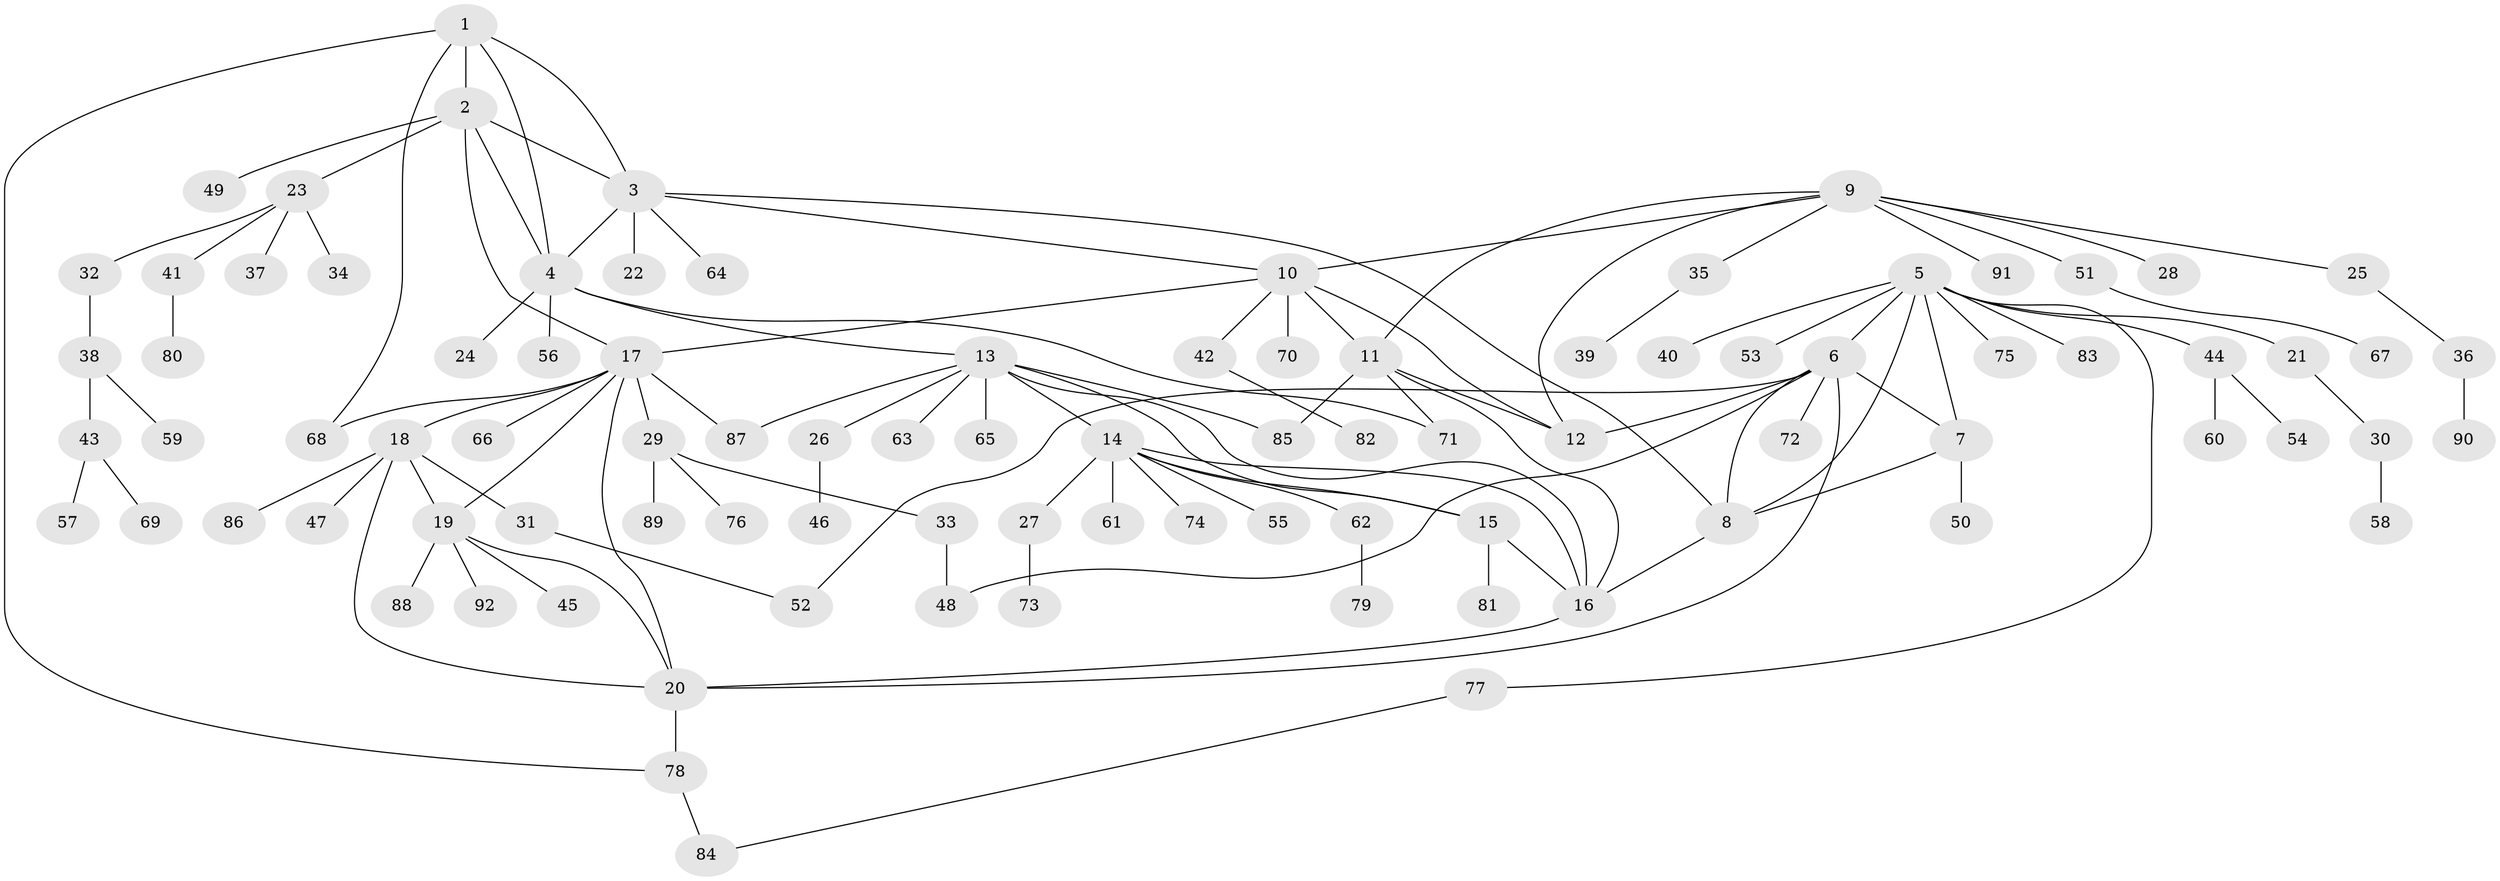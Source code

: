// coarse degree distribution, {6: 0.05357142857142857, 9: 0.03571428571428571, 2: 0.21428571428571427, 4: 0.017857142857142856, 1: 0.42857142857142855, 5: 0.10714285714285714, 3: 0.05357142857142857, 8: 0.03571428571428571, 7: 0.05357142857142857}
// Generated by graph-tools (version 1.1) at 2025/37/03/04/25 23:37:37]
// undirected, 92 vertices, 120 edges
graph export_dot {
  node [color=gray90,style=filled];
  1;
  2;
  3;
  4;
  5;
  6;
  7;
  8;
  9;
  10;
  11;
  12;
  13;
  14;
  15;
  16;
  17;
  18;
  19;
  20;
  21;
  22;
  23;
  24;
  25;
  26;
  27;
  28;
  29;
  30;
  31;
  32;
  33;
  34;
  35;
  36;
  37;
  38;
  39;
  40;
  41;
  42;
  43;
  44;
  45;
  46;
  47;
  48;
  49;
  50;
  51;
  52;
  53;
  54;
  55;
  56;
  57;
  58;
  59;
  60;
  61;
  62;
  63;
  64;
  65;
  66;
  67;
  68;
  69;
  70;
  71;
  72;
  73;
  74;
  75;
  76;
  77;
  78;
  79;
  80;
  81;
  82;
  83;
  84;
  85;
  86;
  87;
  88;
  89;
  90;
  91;
  92;
  1 -- 2;
  1 -- 3;
  1 -- 4;
  1 -- 68;
  1 -- 78;
  2 -- 3;
  2 -- 4;
  2 -- 17;
  2 -- 23;
  2 -- 49;
  3 -- 4;
  3 -- 8;
  3 -- 10;
  3 -- 22;
  3 -- 64;
  4 -- 13;
  4 -- 24;
  4 -- 56;
  4 -- 71;
  5 -- 6;
  5 -- 7;
  5 -- 8;
  5 -- 21;
  5 -- 40;
  5 -- 44;
  5 -- 53;
  5 -- 75;
  5 -- 77;
  5 -- 83;
  6 -- 7;
  6 -- 8;
  6 -- 12;
  6 -- 20;
  6 -- 48;
  6 -- 52;
  6 -- 72;
  7 -- 8;
  7 -- 50;
  8 -- 16;
  9 -- 10;
  9 -- 11;
  9 -- 12;
  9 -- 25;
  9 -- 28;
  9 -- 35;
  9 -- 51;
  9 -- 91;
  10 -- 11;
  10 -- 12;
  10 -- 17;
  10 -- 42;
  10 -- 70;
  11 -- 12;
  11 -- 16;
  11 -- 71;
  11 -- 85;
  13 -- 14;
  13 -- 15;
  13 -- 16;
  13 -- 26;
  13 -- 63;
  13 -- 65;
  13 -- 85;
  13 -- 87;
  14 -- 15;
  14 -- 16;
  14 -- 27;
  14 -- 55;
  14 -- 61;
  14 -- 62;
  14 -- 74;
  15 -- 16;
  15 -- 81;
  16 -- 20;
  17 -- 18;
  17 -- 19;
  17 -- 20;
  17 -- 29;
  17 -- 66;
  17 -- 68;
  17 -- 87;
  18 -- 19;
  18 -- 20;
  18 -- 31;
  18 -- 47;
  18 -- 86;
  19 -- 20;
  19 -- 45;
  19 -- 88;
  19 -- 92;
  20 -- 78;
  21 -- 30;
  23 -- 32;
  23 -- 34;
  23 -- 37;
  23 -- 41;
  25 -- 36;
  26 -- 46;
  27 -- 73;
  29 -- 33;
  29 -- 76;
  29 -- 89;
  30 -- 58;
  31 -- 52;
  32 -- 38;
  33 -- 48;
  35 -- 39;
  36 -- 90;
  38 -- 43;
  38 -- 59;
  41 -- 80;
  42 -- 82;
  43 -- 57;
  43 -- 69;
  44 -- 54;
  44 -- 60;
  51 -- 67;
  62 -- 79;
  77 -- 84;
  78 -- 84;
}
